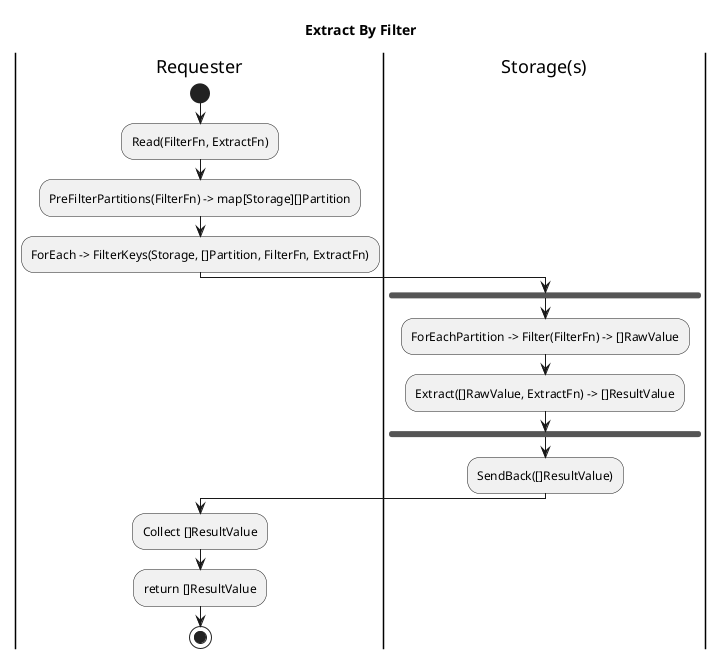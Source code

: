 @startuml
title Extract By Filter
|Requester|
start
:Read(FilterFn, ExtractFn);
:PreFilterPartitions(FilterFn) -> map[Storage][]Partition;
:ForEach -> FilterKeys(Storage, []Partition, FilterFn, ExtractFn);
|Storage(s)|
fork
:ForEachPartition -> Filter(FilterFn) -> []RawValue;
:Extract([]RawValue, ExtractFn) -> []ResultValue;
end fork
:SendBack([]ResultValue);
|Requester|
:Collect []ResultValue;
:return []ResultValue;
stop
@enduml
